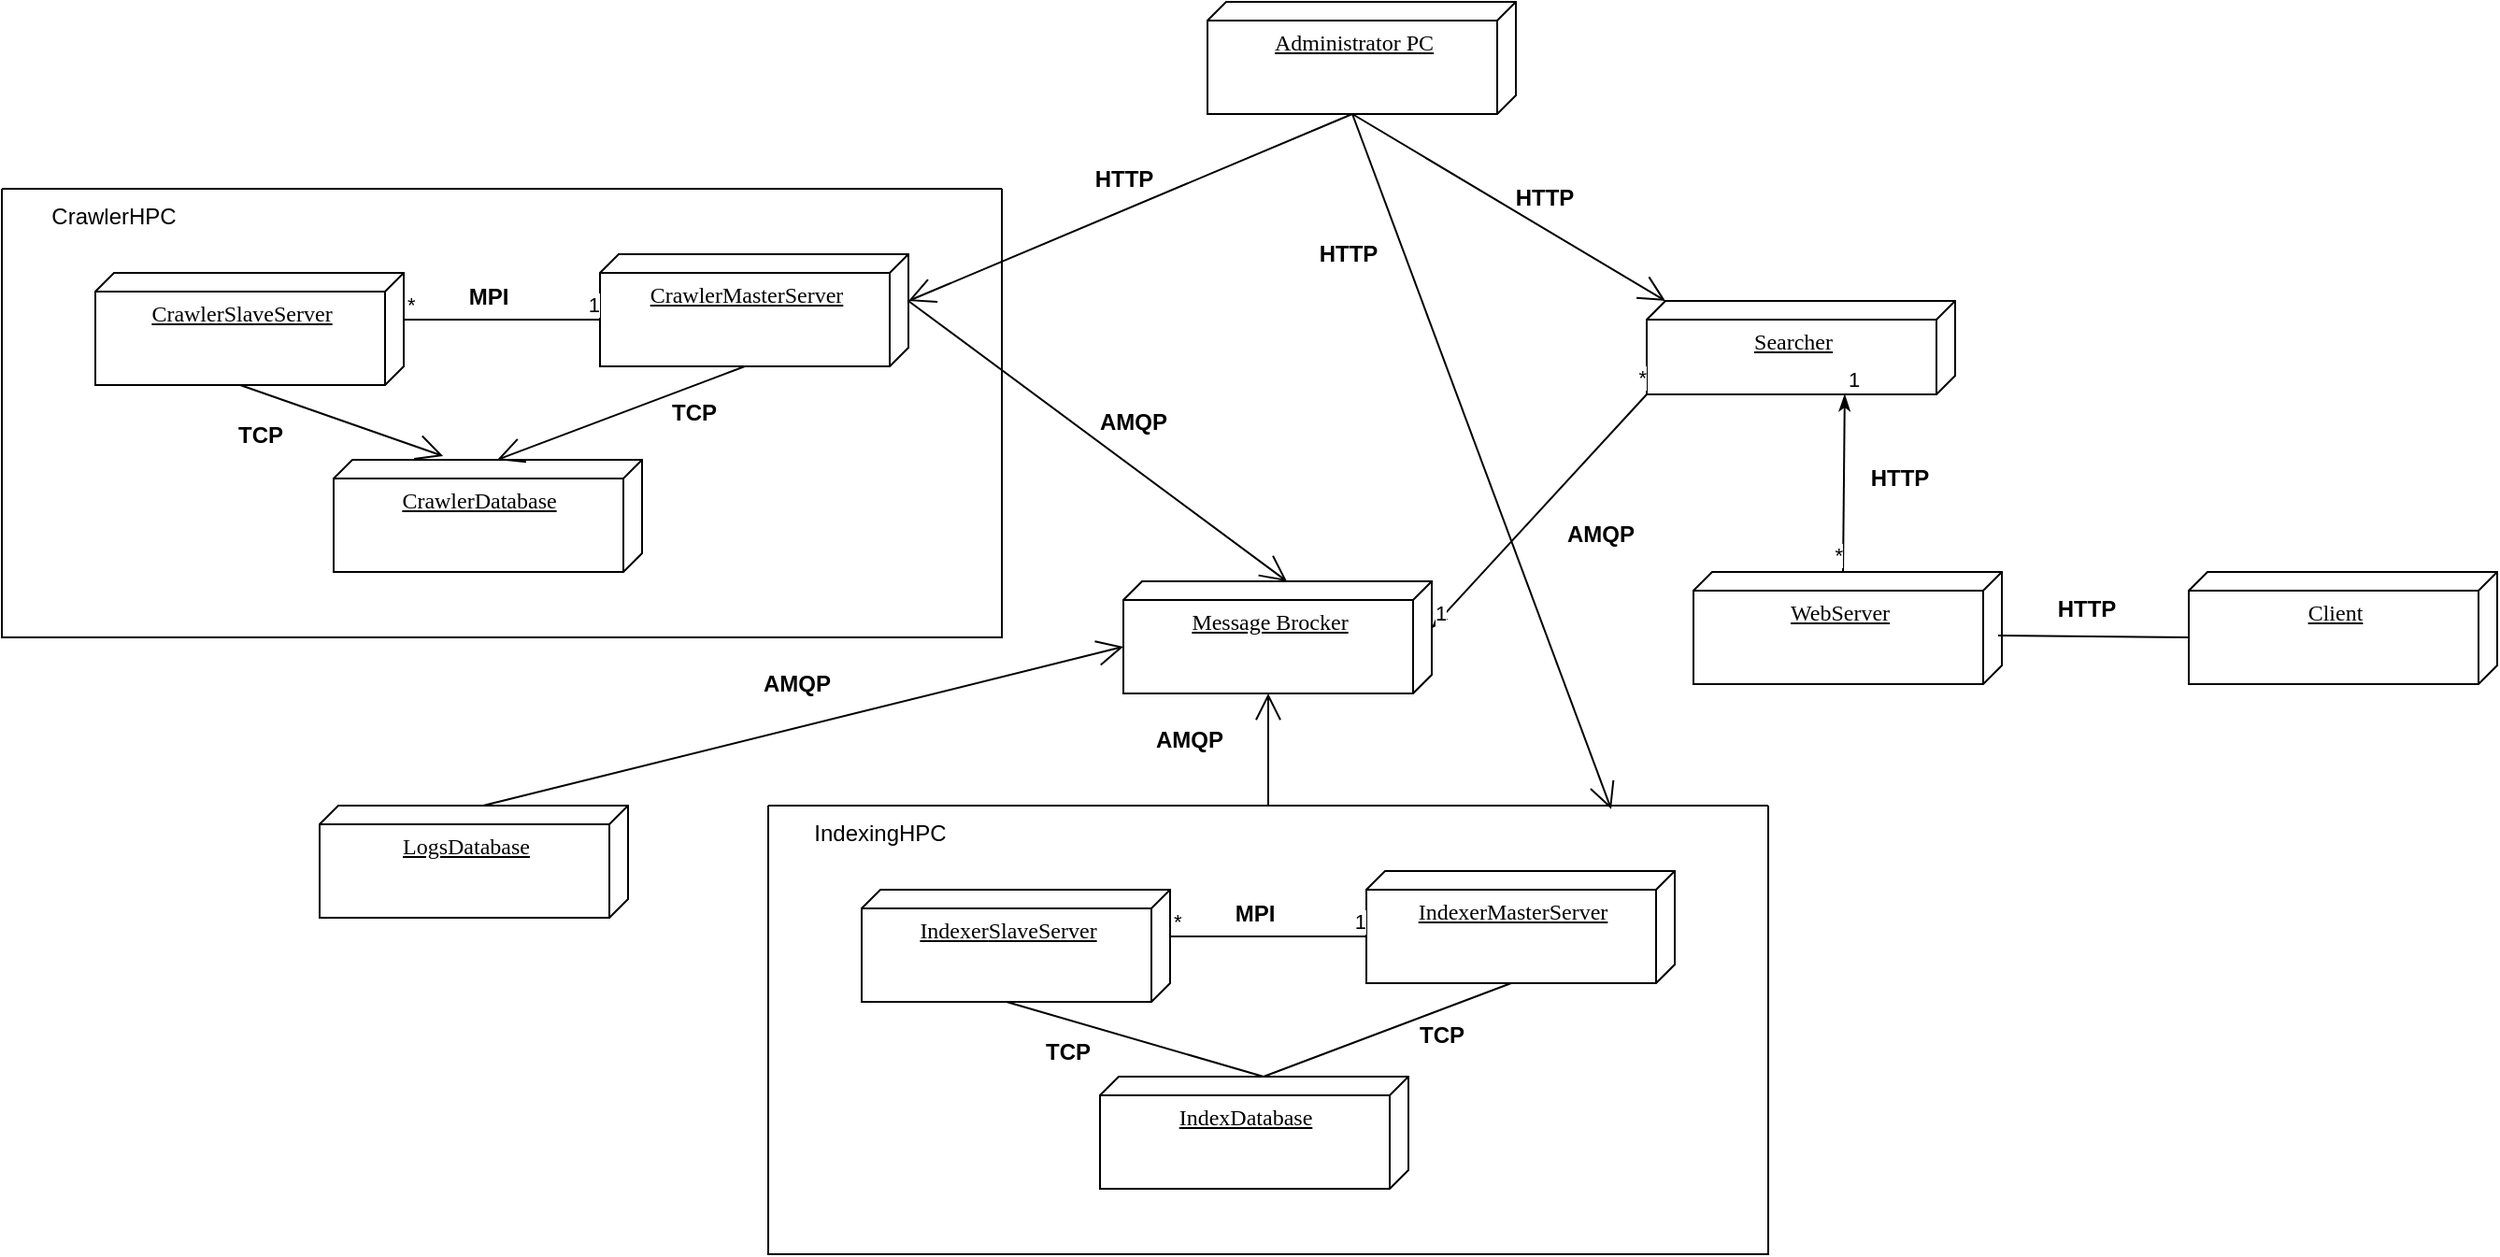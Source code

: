 <mxfile version="23.1.5" type="device">
  <diagram name="Page-1" id="5f0bae14-7c28-e335-631c-24af17079c00">
    <mxGraphModel dx="1418" dy="828" grid="1" gridSize="10" guides="1" tooltips="1" connect="1" arrows="1" fold="1" page="1" pageScale="1" pageWidth="1100" pageHeight="850" background="none" math="0" shadow="0">
      <root>
        <mxCell id="0" />
        <mxCell id="1" parent="0" />
        <mxCell id="TP9K_S0jGBv5KS9Kelej-22" value="" style="swimlane;startSize=0;" parent="1" vertex="1">
          <mxGeometry x="50" y="660" width="535" height="240" as="geometry">
            <mxRectangle x="30" y="600" width="50" height="40" as="alternateBounds" />
          </mxGeometry>
        </mxCell>
        <mxCell id="TP9K_S0jGBv5KS9Kelej-1" value="&lt;u&gt;CrawlerMasterServer&lt;/u&gt;" style="verticalAlign=top;align=center;spacingTop=8;spacingLeft=2;spacingRight=12;shape=cube;size=10;direction=south;fontStyle=0;html=1;rounded=0;shadow=0;comic=0;labelBackgroundColor=none;strokeWidth=1;fontFamily=Verdana;fontSize=12" parent="TP9K_S0jGBv5KS9Kelej-22" vertex="1">
          <mxGeometry x="320" y="35" width="165" height="60" as="geometry" />
        </mxCell>
        <mxCell id="TP9K_S0jGBv5KS9Kelej-5" value="&lt;u&gt;CrawlerSlaveServer&lt;/u&gt;" style="verticalAlign=top;align=center;spacingTop=8;spacingLeft=2;spacingRight=12;shape=cube;size=10;direction=south;fontStyle=0;html=1;rounded=0;shadow=0;comic=0;labelBackgroundColor=none;strokeWidth=1;fontFamily=Verdana;fontSize=12" parent="TP9K_S0jGBv5KS9Kelej-22" vertex="1">
          <mxGeometry x="50" y="45" width="165" height="60" as="geometry" />
        </mxCell>
        <mxCell id="TP9K_S0jGBv5KS9Kelej-11" value="" style="endArrow=none;html=1;edgeStyle=orthogonalEdgeStyle;rounded=0;exitX=0;exitY=0;exitDx=25;exitDy=0;exitPerimeter=0;entryX=0;entryY=0;entryDx=35;entryDy=165;entryPerimeter=0;" parent="TP9K_S0jGBv5KS9Kelej-22" source="TP9K_S0jGBv5KS9Kelej-5" target="TP9K_S0jGBv5KS9Kelej-1" edge="1">
          <mxGeometry relative="1" as="geometry">
            <mxPoint y="90" as="sourcePoint" />
            <mxPoint x="160" y="90" as="targetPoint" />
          </mxGeometry>
        </mxCell>
        <mxCell id="TP9K_S0jGBv5KS9Kelej-12" value="*" style="edgeLabel;resizable=0;html=1;align=left;verticalAlign=bottom;" parent="TP9K_S0jGBv5KS9Kelej-11" connectable="0" vertex="1">
          <mxGeometry x="-1" relative="1" as="geometry" />
        </mxCell>
        <mxCell id="TP9K_S0jGBv5KS9Kelej-13" value="1" style="edgeLabel;resizable=0;html=1;align=right;verticalAlign=bottom;" parent="TP9K_S0jGBv5KS9Kelej-11" connectable="0" vertex="1">
          <mxGeometry x="1" relative="1" as="geometry" />
        </mxCell>
        <mxCell id="TP9K_S0jGBv5KS9Kelej-14" value="MPI" style="text;align=center;fontStyle=1;verticalAlign=middle;spacingLeft=3;spacingRight=3;strokeColor=none;rotatable=0;points=[[0,0.5],[1,0.5]];portConstraint=eastwest;html=1;" parent="TP9K_S0jGBv5KS9Kelej-22" vertex="1">
          <mxGeometry x="220" y="45" width="80" height="26" as="geometry" />
        </mxCell>
        <mxCell id="TP9K_S0jGBv5KS9Kelej-18" value="&lt;u&gt;CrawlerDatabase&lt;/u&gt;" style="verticalAlign=top;align=center;spacingTop=8;spacingLeft=2;spacingRight=12;shape=cube;size=10;direction=south;fontStyle=0;html=1;rounded=0;shadow=0;comic=0;labelBackgroundColor=none;strokeWidth=1;fontFamily=Verdana;fontSize=12" parent="TP9K_S0jGBv5KS9Kelej-22" vertex="1">
          <mxGeometry x="177.5" y="145" width="165" height="60" as="geometry" />
        </mxCell>
        <mxCell id="TP9K_S0jGBv5KS9Kelej-20" value="" style="endArrow=open;endFill=1;endSize=12;html=1;rounded=0;exitX=0;exitY=0;exitDx=60;exitDy=87.5;exitPerimeter=0;entryX=0;entryY=0;entryDx=0;entryDy=77.5;entryPerimeter=0;" parent="TP9K_S0jGBv5KS9Kelej-22" source="TP9K_S0jGBv5KS9Kelej-1" target="TP9K_S0jGBv5KS9Kelej-18" edge="1">
          <mxGeometry width="160" relative="1" as="geometry">
            <mxPoint x="490" y="185" as="sourcePoint" />
            <mxPoint x="380" y="155" as="targetPoint" />
          </mxGeometry>
        </mxCell>
        <mxCell id="TP9K_S0jGBv5KS9Kelej-23" value="CrawlerHPC" style="text;html=1;strokeColor=none;fillColor=none;align=center;verticalAlign=middle;whiteSpace=wrap;rounded=0;" parent="TP9K_S0jGBv5KS9Kelej-22" vertex="1">
          <mxGeometry x="10" width="100" height="30" as="geometry" />
        </mxCell>
        <mxCell id="TP9K_S0jGBv5KS9Kelej-82" value="TCP" style="text;align=center;fontStyle=1;verticalAlign=middle;spacingLeft=3;spacingRight=3;strokeColor=none;rotatable=0;points=[[0,0.5],[1,0.5]];portConstraint=eastwest;html=1;" parent="TP9K_S0jGBv5KS9Kelej-22" vertex="1">
          <mxGeometry x="330" y="107" width="80" height="26" as="geometry" />
        </mxCell>
        <mxCell id="JCblWlGQWzk6j3e6-2lU-3" value="" style="endArrow=open;endFill=1;endSize=12;html=1;rounded=0;exitX=0;exitY=0;exitDx=60;exitDy=87.5;exitPerimeter=0;entryX=-0.033;entryY=0.645;entryDx=0;entryDy=0;entryPerimeter=0;" parent="TP9K_S0jGBv5KS9Kelej-22" source="TP9K_S0jGBv5KS9Kelej-5" target="TP9K_S0jGBv5KS9Kelej-18" edge="1">
          <mxGeometry width="160" relative="1" as="geometry">
            <mxPoint x="110" y="460" as="sourcePoint" />
            <mxPoint x="270" y="460" as="targetPoint" />
          </mxGeometry>
        </mxCell>
        <mxCell id="JCblWlGQWzk6j3e6-2lU-4" value="TCP" style="text;align=center;fontStyle=1;verticalAlign=middle;spacingLeft=3;spacingRight=3;strokeColor=none;rotatable=0;points=[[0,0.5],[1,0.5]];portConstraint=eastwest;html=1;" parent="TP9K_S0jGBv5KS9Kelej-22" vertex="1">
          <mxGeometry x="97.5" y="119" width="80" height="26" as="geometry" />
        </mxCell>
        <mxCell id="TP9K_S0jGBv5KS9Kelej-25" value="&lt;u&gt;Message Brocker&lt;br&gt;&lt;br&gt;&lt;/u&gt;" style="verticalAlign=top;align=center;spacingTop=8;spacingLeft=2;spacingRight=12;shape=cube;size=10;direction=south;fontStyle=0;html=1;rounded=0;shadow=0;comic=0;labelBackgroundColor=none;strokeWidth=1;fontFamily=Verdana;fontSize=12" parent="1" vertex="1">
          <mxGeometry x="650" y="870" width="165" height="60" as="geometry" />
        </mxCell>
        <mxCell id="TP9K_S0jGBv5KS9Kelej-30" value="" style="endArrow=open;endFill=1;endSize=12;html=1;rounded=0;exitX=0;exitY=0;exitDx=25;exitDy=0;exitPerimeter=0;entryX=0;entryY=0;entryDx=0;entryDy=77.5;entryPerimeter=0;" parent="1" source="TP9K_S0jGBv5KS9Kelej-1" target="TP9K_S0jGBv5KS9Kelej-25" edge="1">
          <mxGeometry width="160" relative="1" as="geometry">
            <mxPoint x="380" y="940" as="sourcePoint" />
            <mxPoint x="540" y="940" as="targetPoint" />
          </mxGeometry>
        </mxCell>
        <mxCell id="TP9K_S0jGBv5KS9Kelej-31" value="&lt;u&gt;Administrator PC&lt;/u&gt;" style="verticalAlign=top;align=center;spacingTop=8;spacingLeft=2;spacingRight=12;shape=cube;size=10;direction=south;fontStyle=0;html=1;rounded=0;shadow=0;comic=0;labelBackgroundColor=none;strokeWidth=1;fontFamily=Verdana;fontSize=12" parent="1" vertex="1">
          <mxGeometry x="695" y="560" width="165" height="60" as="geometry" />
        </mxCell>
        <mxCell id="TP9K_S0jGBv5KS9Kelej-46" value="" style="swimlane;startSize=0;" parent="1" vertex="1">
          <mxGeometry x="460" y="990" width="535" height="240" as="geometry">
            <mxRectangle x="30" y="600" width="50" height="40" as="alternateBounds" />
          </mxGeometry>
        </mxCell>
        <mxCell id="TP9K_S0jGBv5KS9Kelej-55" value="IndexingHPC" style="text;html=1;strokeColor=none;fillColor=none;align=center;verticalAlign=middle;whiteSpace=wrap;rounded=0;" parent="TP9K_S0jGBv5KS9Kelej-46" vertex="1">
          <mxGeometry x="10" width="100" height="30" as="geometry" />
        </mxCell>
        <mxCell id="TP9K_S0jGBv5KS9Kelej-36" value="&lt;u&gt;IndexerMasterServer&lt;/u&gt;" style="verticalAlign=top;align=center;spacingTop=8;spacingLeft=2;spacingRight=12;shape=cube;size=10;direction=south;fontStyle=0;html=1;rounded=0;shadow=0;comic=0;labelBackgroundColor=none;strokeWidth=1;fontFamily=Verdana;fontSize=12" parent="TP9K_S0jGBv5KS9Kelej-46" vertex="1">
          <mxGeometry x="320" y="35" width="165" height="60" as="geometry" />
        </mxCell>
        <mxCell id="TP9K_S0jGBv5KS9Kelej-37" value="&lt;u style=&quot;border-color: var(--border-color);&quot;&gt;Indexer&lt;/u&gt;&lt;u&gt;SlaveServer&lt;/u&gt;" style="verticalAlign=top;align=center;spacingTop=8;spacingLeft=2;spacingRight=12;shape=cube;size=10;direction=south;fontStyle=0;html=1;rounded=0;shadow=0;comic=0;labelBackgroundColor=none;strokeWidth=1;fontFamily=Verdana;fontSize=12" parent="TP9K_S0jGBv5KS9Kelej-46" vertex="1">
          <mxGeometry x="50" y="45" width="165" height="60" as="geometry" />
        </mxCell>
        <mxCell id="TP9K_S0jGBv5KS9Kelej-38" value="" style="endArrow=none;html=1;edgeStyle=orthogonalEdgeStyle;rounded=0;exitX=0;exitY=0;exitDx=25;exitDy=0;exitPerimeter=0;entryX=0;entryY=0;entryDx=35;entryDy=165;entryPerimeter=0;" parent="TP9K_S0jGBv5KS9Kelej-46" source="TP9K_S0jGBv5KS9Kelej-37" target="TP9K_S0jGBv5KS9Kelej-36" edge="1">
          <mxGeometry relative="1" as="geometry">
            <mxPoint y="90" as="sourcePoint" />
            <mxPoint x="160" y="90" as="targetPoint" />
          </mxGeometry>
        </mxCell>
        <mxCell id="TP9K_S0jGBv5KS9Kelej-39" value="*" style="edgeLabel;resizable=0;html=1;align=left;verticalAlign=bottom;" parent="TP9K_S0jGBv5KS9Kelej-38" connectable="0" vertex="1">
          <mxGeometry x="-1" relative="1" as="geometry" />
        </mxCell>
        <mxCell id="TP9K_S0jGBv5KS9Kelej-40" value="1" style="edgeLabel;resizable=0;html=1;align=right;verticalAlign=bottom;" parent="TP9K_S0jGBv5KS9Kelej-38" connectable="0" vertex="1">
          <mxGeometry x="1" relative="1" as="geometry" />
        </mxCell>
        <mxCell id="TP9K_S0jGBv5KS9Kelej-41" value="MPI" style="text;align=center;fontStyle=1;verticalAlign=middle;spacingLeft=3;spacingRight=3;strokeColor=none;rotatable=0;points=[[0,0.5],[1,0.5]];portConstraint=eastwest;html=1;" parent="TP9K_S0jGBv5KS9Kelej-46" vertex="1">
          <mxGeometry x="220" y="45" width="80" height="26" as="geometry" />
        </mxCell>
        <mxCell id="TP9K_S0jGBv5KS9Kelej-42" value="&lt;u&gt;IndexDatabase&lt;/u&gt;" style="verticalAlign=top;align=center;spacingTop=8;spacingLeft=2;spacingRight=12;shape=cube;size=10;direction=south;fontStyle=0;html=1;rounded=0;shadow=0;comic=0;labelBackgroundColor=none;strokeWidth=1;fontFamily=Verdana;fontSize=12" parent="TP9K_S0jGBv5KS9Kelej-46" vertex="1">
          <mxGeometry x="177.5" y="145" width="165" height="60" as="geometry" />
        </mxCell>
        <mxCell id="TP9K_S0jGBv5KS9Kelej-44" value="" style="endArrow=none;endFill=0;html=1;rounded=0;strokeColor=default;entryX=0;entryY=0;entryDx=60;entryDy=87.5;entryPerimeter=0;exitX=0;exitY=0;exitDx=0;exitDy=77.5;exitPerimeter=0;" parent="TP9K_S0jGBv5KS9Kelej-46" source="TP9K_S0jGBv5KS9Kelej-42" target="TP9K_S0jGBv5KS9Kelej-36" edge="1">
          <mxGeometry width="160" relative="1" as="geometry">
            <mxPoint x="-150" y="215" as="sourcePoint" />
            <mxPoint x="10" y="215" as="targetPoint" />
          </mxGeometry>
        </mxCell>
        <mxCell id="TP9K_S0jGBv5KS9Kelej-45" value="" style="endArrow=none;endFill=0;html=1;rounded=0;strokeColor=default;entryX=0;entryY=0;entryDx=0;entryDy=77.5;entryPerimeter=0;exitX=0;exitY=0;exitDx=60;exitDy=87.5;exitPerimeter=0;" parent="TP9K_S0jGBv5KS9Kelej-46" source="TP9K_S0jGBv5KS9Kelej-37" target="TP9K_S0jGBv5KS9Kelej-42" edge="1">
          <mxGeometry width="160" relative="1" as="geometry">
            <mxPoint x="275" y="155" as="sourcePoint" />
            <mxPoint x="408" y="105" as="targetPoint" />
          </mxGeometry>
        </mxCell>
        <mxCell id="TP9K_S0jGBv5KS9Kelej-83" value="TCP" style="text;align=center;fontStyle=1;verticalAlign=middle;spacingLeft=3;spacingRight=3;strokeColor=none;rotatable=0;points=[[0,0.5],[1,0.5]];portConstraint=eastwest;html=1;" parent="TP9K_S0jGBv5KS9Kelej-46" vertex="1">
          <mxGeometry x="120" y="119" width="80" height="26" as="geometry" />
        </mxCell>
        <mxCell id="TP9K_S0jGBv5KS9Kelej-84" value="TCP" style="text;align=center;fontStyle=1;verticalAlign=middle;spacingLeft=3;spacingRight=3;strokeColor=none;rotatable=0;points=[[0,0.5],[1,0.5]];portConstraint=eastwest;html=1;" parent="TP9K_S0jGBv5KS9Kelej-46" vertex="1">
          <mxGeometry x="320" y="110" width="80" height="26" as="geometry" />
        </mxCell>
        <mxCell id="TP9K_S0jGBv5KS9Kelej-56" value="" style="endArrow=open;endFill=1;endSize=12;html=1;rounded=0;entryX=0;entryY=0;entryDx=60;entryDy=87.5;entryPerimeter=0;exitX=0.5;exitY=0;exitDx=0;exitDy=0;" parent="1" source="TP9K_S0jGBv5KS9Kelej-46" target="TP9K_S0jGBv5KS9Kelej-25" edge="1">
          <mxGeometry width="160" relative="1" as="geometry">
            <mxPoint x="430" y="940" as="sourcePoint" />
            <mxPoint x="590" y="940" as="targetPoint" />
          </mxGeometry>
        </mxCell>
        <mxCell id="TP9K_S0jGBv5KS9Kelej-70" value="" style="endArrow=open;endFill=1;endSize=12;html=1;rounded=0;exitX=0;exitY=0;exitDx=60;exitDy=87.5;exitPerimeter=0;entryX=0;entryY=0;entryDx=0;entryDy=155;entryPerimeter=0;" parent="1" source="TP9K_S0jGBv5KS9Kelej-31" target="TP9K_S0jGBv5KS9Kelej-71" edge="1">
          <mxGeometry width="160" relative="1" as="geometry">
            <mxPoint x="750" y="615" as="sourcePoint" />
            <mxPoint x="973" y="825" as="targetPoint" />
          </mxGeometry>
        </mxCell>
        <mxCell id="TP9K_S0jGBv5KS9Kelej-71" value="&lt;u&gt;Searcher&lt;/u&gt;" style="verticalAlign=top;align=center;spacingTop=8;spacingLeft=2;spacingRight=12;shape=cube;size=10;direction=south;fontStyle=0;html=1;rounded=0;shadow=0;comic=0;labelBackgroundColor=none;strokeWidth=1;fontFamily=Verdana;fontSize=12" parent="1" vertex="1">
          <mxGeometry x="930" y="720" width="165" height="50" as="geometry" />
        </mxCell>
        <mxCell id="TP9K_S0jGBv5KS9Kelej-72" value="" style="endArrow=none;html=1;rounded=0;startArrow=classicThin;startFill=1;entryX=1;entryY=1;entryDx=0;entryDy=0;entryPerimeter=0;exitX=0;exitY=0;exitDx=25;exitDy=0;exitPerimeter=0;" parent="1" source="TP9K_S0jGBv5KS9Kelej-25" target="TP9K_S0jGBv5KS9Kelej-71" edge="1">
          <mxGeometry relative="1" as="geometry">
            <mxPoint x="890" y="910" as="sourcePoint" />
            <mxPoint x="1050" y="910" as="targetPoint" />
          </mxGeometry>
        </mxCell>
        <mxCell id="TP9K_S0jGBv5KS9Kelej-73" value="1" style="edgeLabel;resizable=0;html=1;align=left;verticalAlign=bottom;" parent="TP9K_S0jGBv5KS9Kelej-72" connectable="0" vertex="1">
          <mxGeometry x="-1" relative="1" as="geometry" />
        </mxCell>
        <mxCell id="TP9K_S0jGBv5KS9Kelej-74" value="*" style="edgeLabel;resizable=0;html=1;align=right;verticalAlign=bottom;" parent="TP9K_S0jGBv5KS9Kelej-72" connectable="0" vertex="1">
          <mxGeometry x="1" relative="1" as="geometry" />
        </mxCell>
        <mxCell id="TP9K_S0jGBv5KS9Kelej-75" value="&lt;u&gt;WebServer&lt;/u&gt;" style="verticalAlign=top;align=center;spacingTop=8;spacingLeft=2;spacingRight=12;shape=cube;size=10;direction=south;fontStyle=0;html=1;rounded=0;shadow=0;comic=0;labelBackgroundColor=none;strokeWidth=1;fontFamily=Verdana;fontSize=12" parent="1" vertex="1">
          <mxGeometry x="955" y="865" width="165" height="60" as="geometry" />
        </mxCell>
        <mxCell id="TP9K_S0jGBv5KS9Kelej-76" value="" style="endArrow=none;html=1;rounded=0;startArrow=classicThin;startFill=1;entryX=0;entryY=0.515;entryDx=0;entryDy=0;entryPerimeter=0;exitX=1;exitY=0.358;exitDx=0;exitDy=0;exitPerimeter=0;" parent="1" source="TP9K_S0jGBv5KS9Kelej-71" target="TP9K_S0jGBv5KS9Kelej-75" edge="1">
          <mxGeometry relative="1" as="geometry">
            <mxPoint x="825" y="905" as="sourcePoint" />
            <mxPoint x="940" y="780" as="targetPoint" />
          </mxGeometry>
        </mxCell>
        <mxCell id="TP9K_S0jGBv5KS9Kelej-77" value="1" style="edgeLabel;resizable=0;html=1;align=left;verticalAlign=bottom;" parent="TP9K_S0jGBv5KS9Kelej-76" connectable="0" vertex="1">
          <mxGeometry x="-1" relative="1" as="geometry" />
        </mxCell>
        <mxCell id="TP9K_S0jGBv5KS9Kelej-78" value="*" style="edgeLabel;resizable=0;html=1;align=right;verticalAlign=bottom;" parent="TP9K_S0jGBv5KS9Kelej-76" connectable="0" vertex="1">
          <mxGeometry x="1" relative="1" as="geometry" />
        </mxCell>
        <mxCell id="TP9K_S0jGBv5KS9Kelej-79" value="&lt;u&gt;Client&lt;/u&gt;" style="verticalAlign=top;align=center;spacingTop=8;spacingLeft=2;spacingRight=12;shape=cube;size=10;direction=south;fontStyle=0;html=1;rounded=0;shadow=0;comic=0;labelBackgroundColor=none;strokeWidth=1;fontFamily=Verdana;fontSize=12" parent="1" vertex="1">
          <mxGeometry x="1220" y="865" width="165" height="60" as="geometry" />
        </mxCell>
        <mxCell id="TP9K_S0jGBv5KS9Kelej-80" value="" style="endArrow=none;endFill=0;endSize=12;html=1;rounded=0;exitX=0;exitY=0;exitDx=35;exitDy=165;exitPerimeter=0;entryX=0.567;entryY=0.012;entryDx=0;entryDy=0;entryPerimeter=0;" parent="1" source="TP9K_S0jGBv5KS9Kelej-79" target="TP9K_S0jGBv5KS9Kelej-75" edge="1">
          <mxGeometry width="160" relative="1" as="geometry">
            <mxPoint x="748" y="730" as="sourcePoint" />
            <mxPoint x="748" y="880" as="targetPoint" />
          </mxGeometry>
        </mxCell>
        <mxCell id="TP9K_S0jGBv5KS9Kelej-81" value="HTTP" style="text;align=center;fontStyle=1;verticalAlign=middle;spacingLeft=3;spacingRight=3;strokeColor=none;rotatable=0;points=[[0,0.5],[1,0.5]];portConstraint=eastwest;html=1;direction=west;" parent="1" vertex="1">
          <mxGeometry x="1120" y="870" width="90" height="30" as="geometry" />
        </mxCell>
        <mxCell id="TP9K_S0jGBv5KS9Kelej-85" value="AMQP" style="text;align=center;fontStyle=1;verticalAlign=middle;spacingLeft=3;spacingRight=3;strokeColor=none;rotatable=0;points=[[0,0.5],[1,0.5]];portConstraint=eastwest;html=1;direction=west;" parent="1" vertex="1">
          <mxGeometry x="610" y="770" width="90" height="30" as="geometry" />
        </mxCell>
        <mxCell id="TP9K_S0jGBv5KS9Kelej-87" value="AMQP" style="text;align=center;fontStyle=1;verticalAlign=middle;spacingLeft=3;spacingRight=3;strokeColor=none;rotatable=0;points=[[0,0.5],[1,0.5]];portConstraint=eastwest;html=1;direction=west;" parent="1" vertex="1">
          <mxGeometry x="860" y="830" width="90" height="30" as="geometry" />
        </mxCell>
        <mxCell id="TP9K_S0jGBv5KS9Kelej-89" value="AMQP" style="text;align=center;fontStyle=1;verticalAlign=middle;spacingLeft=3;spacingRight=3;strokeColor=none;rotatable=0;points=[[0,0.5],[1,0.5]];portConstraint=eastwest;html=1;direction=west;" parent="1" vertex="1">
          <mxGeometry x="640" y="940" width="90" height="30" as="geometry" />
        </mxCell>
        <mxCell id="TP9K_S0jGBv5KS9Kelej-91" value="HTTP" style="text;align=center;fontStyle=1;verticalAlign=middle;spacingLeft=3;spacingRight=3;strokeColor=none;rotatable=0;points=[[0,0.5],[1,0.5]];portConstraint=eastwest;html=1;direction=west;" parent="1" vertex="1">
          <mxGeometry x="1020" y="800" width="90" height="30" as="geometry" />
        </mxCell>
        <mxCell id="TP9K_S0jGBv5KS9Kelej-92" value="&lt;u&gt;LogsDatabase&lt;/u&gt;" style="verticalAlign=top;align=center;spacingTop=8;spacingLeft=2;spacingRight=12;shape=cube;size=10;direction=south;fontStyle=0;html=1;rounded=0;shadow=0;comic=0;labelBackgroundColor=none;strokeWidth=1;fontFamily=Verdana;fontSize=12" parent="1" vertex="1">
          <mxGeometry x="220" y="990" width="165" height="60" as="geometry" />
        </mxCell>
        <mxCell id="TP9K_S0jGBv5KS9Kelej-93" value="" style="endArrow=open;endFill=1;endSize=12;html=1;rounded=0;exitX=0;exitY=0;exitDx=0;exitDy=77.5;exitPerimeter=0;entryX=0;entryY=0;entryDx=35;entryDy=165;entryPerimeter=0;" parent="1" source="TP9K_S0jGBv5KS9Kelej-92" target="TP9K_S0jGBv5KS9Kelej-25" edge="1">
          <mxGeometry width="160" relative="1" as="geometry">
            <mxPoint x="545" y="730" as="sourcePoint" />
            <mxPoint x="748" y="880" as="targetPoint" />
          </mxGeometry>
        </mxCell>
        <mxCell id="TP9K_S0jGBv5KS9Kelej-94" value="AMQP" style="text;align=center;fontStyle=1;verticalAlign=middle;spacingLeft=3;spacingRight=3;strokeColor=none;rotatable=0;points=[[0,0.5],[1,0.5]];portConstraint=eastwest;html=1;direction=west;" parent="1" vertex="1">
          <mxGeometry x="430" y="910" width="90" height="30" as="geometry" />
        </mxCell>
        <mxCell id="TP9K_S0jGBv5KS9Kelej-95" value="" style="endArrow=open;endFill=1;endSize=12;html=1;rounded=0;exitX=0;exitY=0;exitDx=60;exitDy=87.5;exitPerimeter=0;entryX=0;entryY=0;entryDx=25;entryDy=0;entryPerimeter=0;" parent="1" source="TP9K_S0jGBv5KS9Kelej-31" target="TP9K_S0jGBv5KS9Kelej-1" edge="1">
          <mxGeometry width="160" relative="1" as="geometry">
            <mxPoint x="783" y="630" as="sourcePoint" />
            <mxPoint x="950" y="720" as="targetPoint" />
          </mxGeometry>
        </mxCell>
        <mxCell id="TP9K_S0jGBv5KS9Kelej-96" value="HTTP" style="text;align=center;fontStyle=1;verticalAlign=middle;spacingLeft=3;spacingRight=3;strokeColor=none;rotatable=0;points=[[0,0.5],[1,0.5]];portConstraint=eastwest;html=1;direction=west;" parent="1" vertex="1">
          <mxGeometry x="830" y="650" width="90" height="30" as="geometry" />
        </mxCell>
        <mxCell id="TP9K_S0jGBv5KS9Kelej-97" value="HTTP" style="text;align=center;fontStyle=1;verticalAlign=middle;spacingLeft=3;spacingRight=3;strokeColor=none;rotatable=0;points=[[0,0.5],[1,0.5]];portConstraint=eastwest;html=1;direction=west;" parent="1" vertex="1">
          <mxGeometry x="605" y="640" width="90" height="30" as="geometry" />
        </mxCell>
        <mxCell id="TP9K_S0jGBv5KS9Kelej-98" value="" style="endArrow=open;endFill=1;endSize=12;html=1;rounded=0;exitX=0;exitY=0;exitDx=60;exitDy=87.5;exitPerimeter=0;entryX=0.843;entryY=0.008;entryDx=0;entryDy=0;entryPerimeter=0;" parent="1" source="TP9K_S0jGBv5KS9Kelej-31" target="TP9K_S0jGBv5KS9Kelej-46" edge="1">
          <mxGeometry width="160" relative="1" as="geometry">
            <mxPoint x="783" y="630" as="sourcePoint" />
            <mxPoint x="950" y="720" as="targetPoint" />
          </mxGeometry>
        </mxCell>
        <mxCell id="TP9K_S0jGBv5KS9Kelej-99" value="HTTP" style="text;align=center;fontStyle=1;verticalAlign=middle;spacingLeft=3;spacingRight=3;strokeColor=none;rotatable=0;points=[[0,0.5],[1,0.5]];portConstraint=eastwest;html=1;direction=west;" parent="1" vertex="1">
          <mxGeometry x="725" y="680" width="90" height="30" as="geometry" />
        </mxCell>
      </root>
    </mxGraphModel>
  </diagram>
</mxfile>
